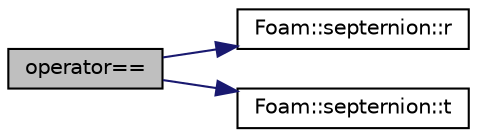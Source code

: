 digraph "operator=="
{
  bgcolor="transparent";
  edge [fontname="Helvetica",fontsize="10",labelfontname="Helvetica",labelfontsize="10"];
  node [fontname="Helvetica",fontsize="10",shape=record];
  rankdir="LR";
  Node137959 [label="operator==",height=0.2,width=0.4,color="black", fillcolor="grey75", style="filled", fontcolor="black"];
  Node137959 -> Node137960 [color="midnightblue",fontsize="10",style="solid",fontname="Helvetica"];
  Node137960 [label="Foam::septernion::r",height=0.2,width=0.4,color="black",URL="$a29401.html#a3f654a0f851ca1874a91504ca2e31ba4"];
  Node137959 -> Node137961 [color="midnightblue",fontsize="10",style="solid",fontname="Helvetica"];
  Node137961 [label="Foam::septernion::t",height=0.2,width=0.4,color="black",URL="$a29401.html#ac90b4495e032d0efeb603179edc4cb8c"];
}
